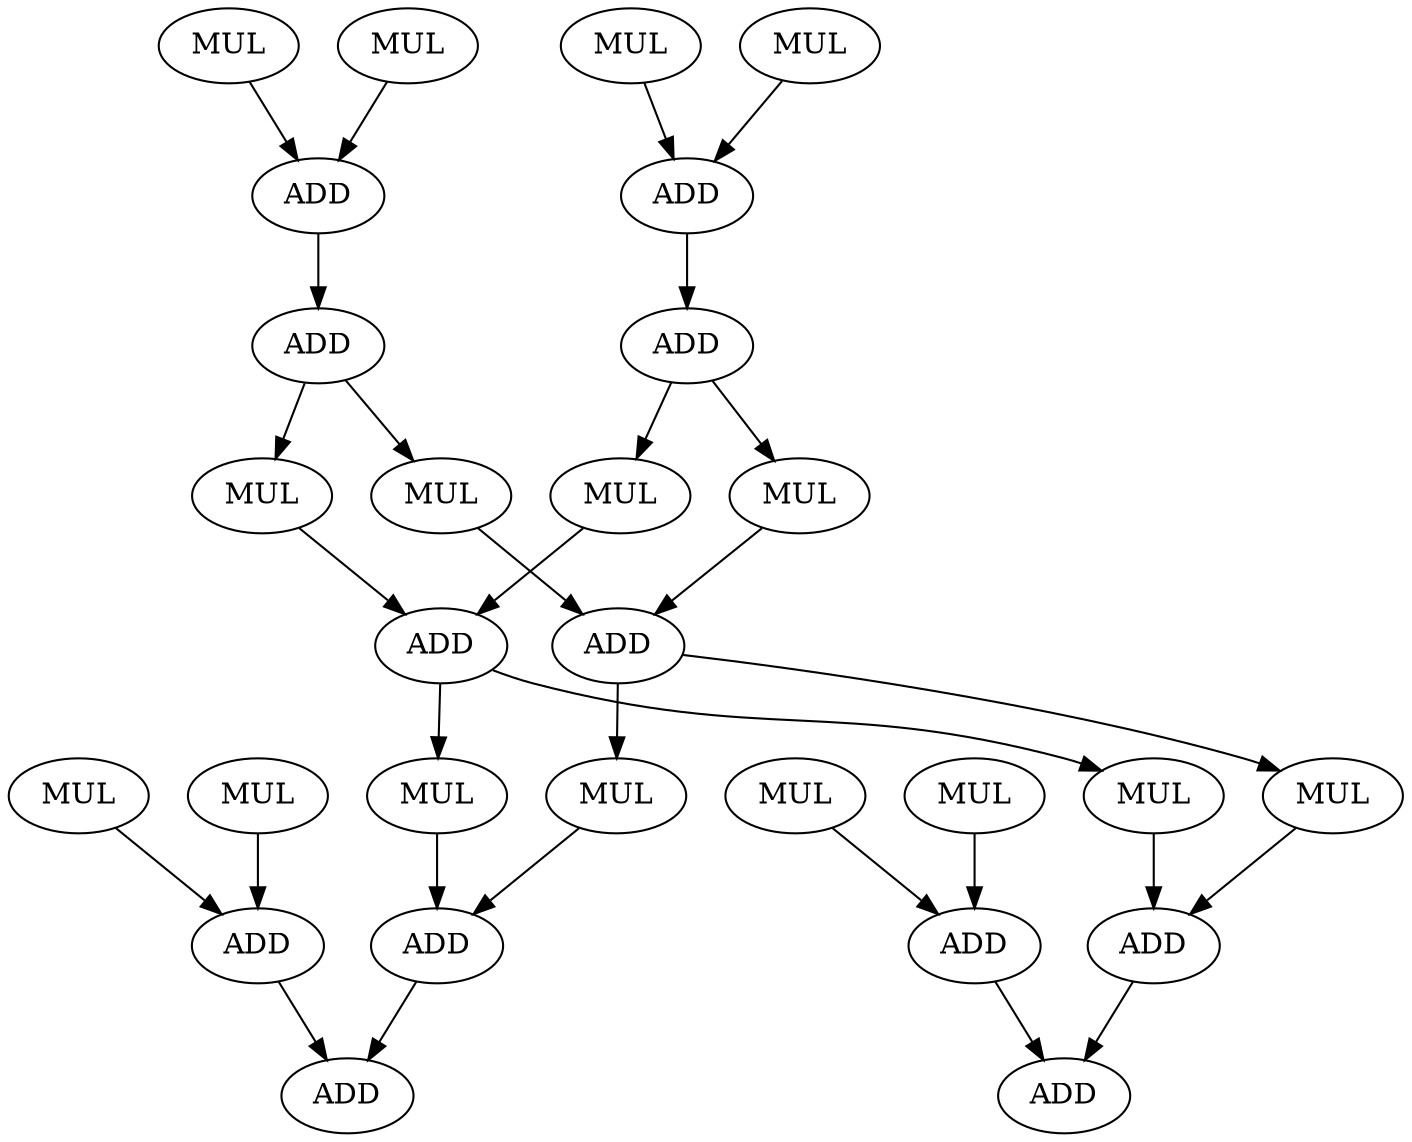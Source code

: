digraph arf {
     MUL_1 [label = MUL ];
     MUL_2 [label = MUL ];
     MUL_3 [label = MUL ];
     MUL_4 [label = MUL ];
     MUL_5 [label = MUL ];
     MUL_6 [label = MUL ];
     MUL_7 [label = MUL ];
     MUL_8 [label = MUL ];
     ADD_9 [label = ADD ];
     ADD_10 [label = ADD ];
     ADD_11 [label = ADD ];
     ADD_12 [label = ADD ];
     ADD_13 [label = ADD ];
     ADD_14 [label = ADD ];
     MUL_15 [label = MUL ];
     MUL_16 [label = MUL ];
     MUL_17 [label = MUL ];
     MUL_18 [label = MUL ];
     ADD_19 [label = ADD ];
     ADD_20 [label = ADD ];
     MUL_21 [label = MUL ];
     MUL_22 [label = MUL ];
     MUL_23 [label = MUL ];
     MUL_24 [label = MUL ];
     ADD_25 [label = ADD ];
     ADD_26 [label = ADD ];
     ADD_27 [label = ADD ];
     ADD_28 [label = ADD ];
     MUL_1 -> ADD_9 [ name = 0 ];
     MUL_2 -> ADD_9 [ name = 1 ];
     MUL_3 -> ADD_10 [ name = 2 ];
     MUL_4 -> ADD_10 [ name = 3 ];
     MUL_5 -> ADD_11 [ name = 4 ];
     MUL_6 -> ADD_11 [ name = 5 ];
     MUL_7 -> ADD_12 [ name = 6 ];
     MUL_8 -> ADD_12 [ name = 7 ];
     ADD_9 -> ADD_27 [ name = 8 ];
     ADD_10 -> ADD_13 [ name = 9 ];
     ADD_11 -> ADD_14 [ name = 10 ];
     ADD_12 -> ADD_28 [ name = 11 ];
     ADD_13 -> MUL_15 [ name = 12 ];
     ADD_13 -> MUL_17 [ name = 13 ];
     ADD_14 -> MUL_16 [ name = 14 ];
     ADD_14 -> MUL_18 [ name = 15 ];
     MUL_15 -> ADD_19 [ name = 16 ];
     MUL_16 -> ADD_19 [ name = 17 ];
     MUL_17 -> ADD_20 [ name = 18 ];
     MUL_18 -> ADD_20 [ name = 19 ];
     ADD_19 -> MUL_21 [ name = 20 ];
     ADD_19 -> MUL_23 [ name = 21 ];
     ADD_20 -> MUL_22 [ name = 22 ];
     ADD_20 -> MUL_24 [ name = 23 ];
     MUL_21 -> ADD_25 [ name = 24 ];
     MUL_22 -> ADD_25 [ name = 25 ];
     MUL_23 -> ADD_26 [ name = 26 ];
     MUL_24 -> ADD_26 [ name = 27 ];
     ADD_25 -> ADD_27 [ name = 28 ];
     ADD_26 -> ADD_28 [ name = 29 ];
}
